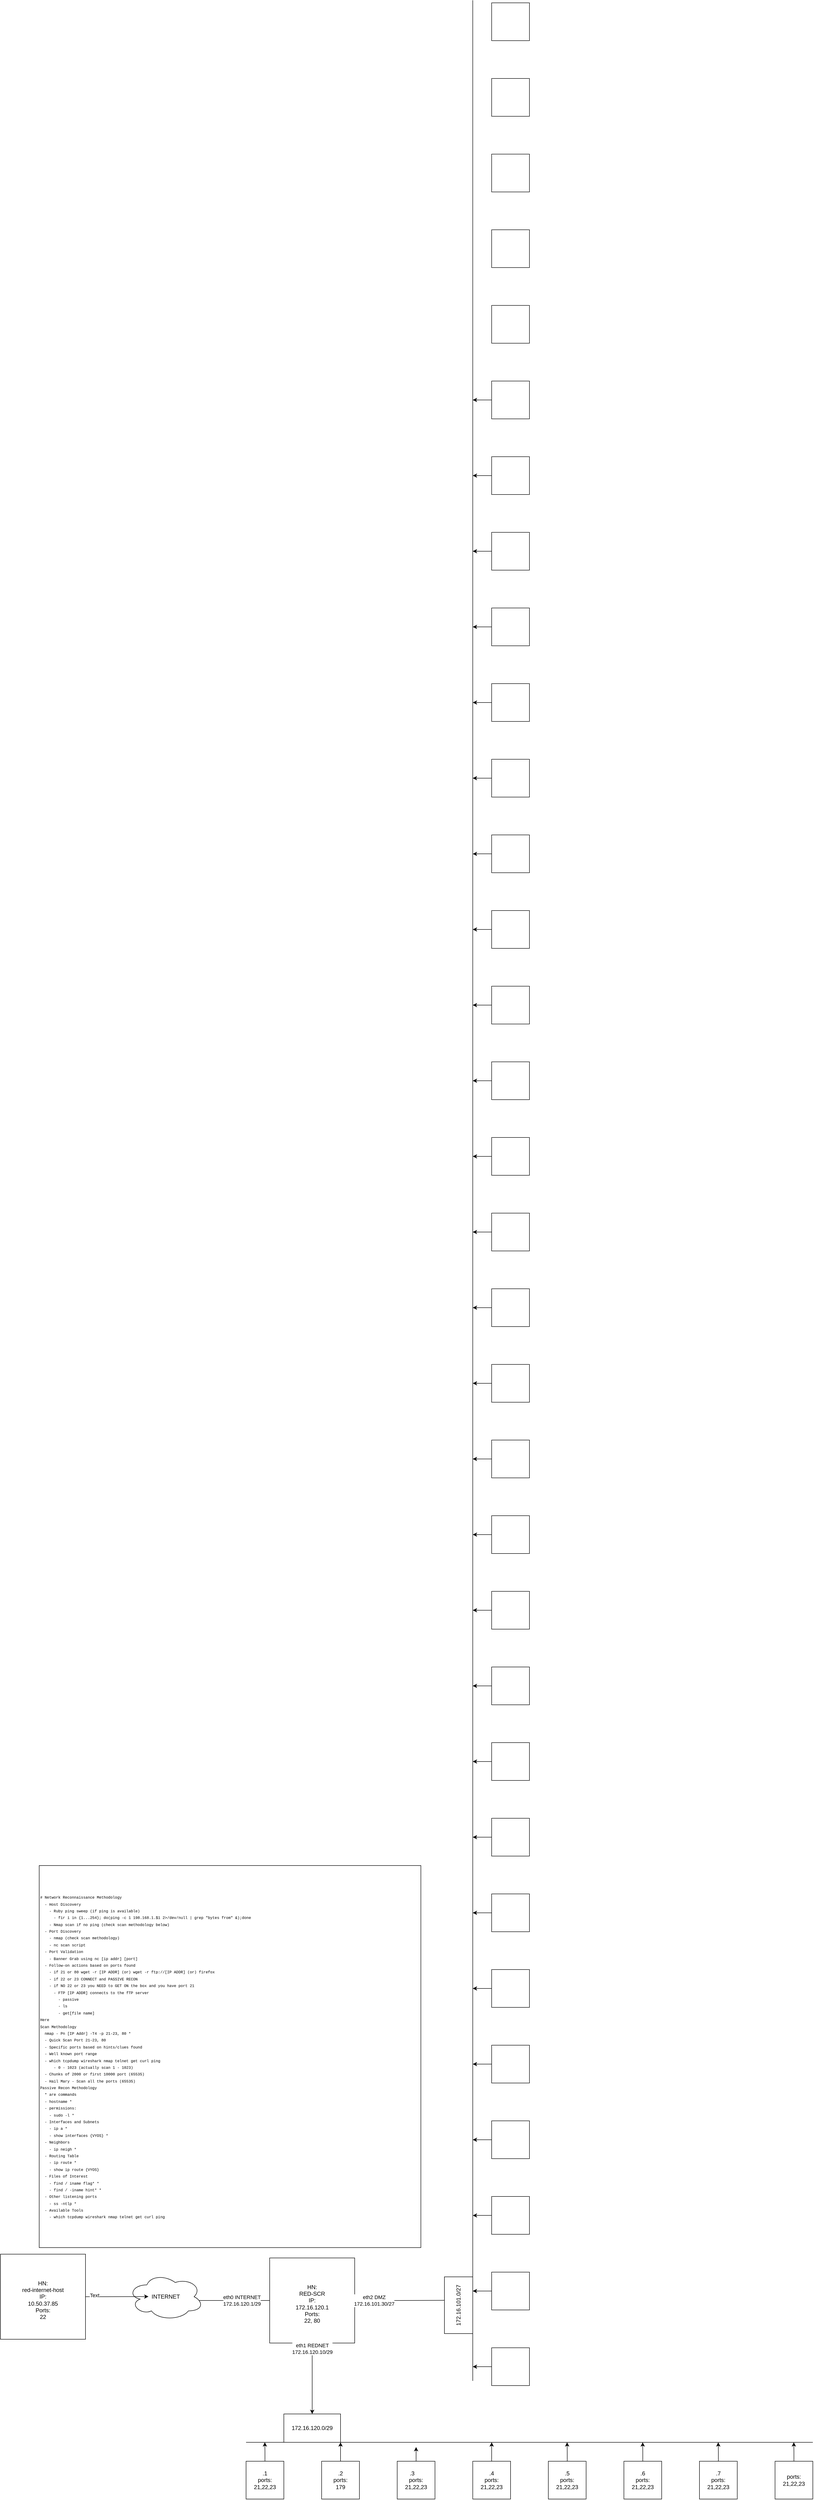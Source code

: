<mxfile version="24.7.8">
  <diagram name="Page-1" id="rmTOHtV_TA2U6pFzi0Pf">
    <mxGraphModel dx="1390" dy="4655" grid="1" gridSize="10" guides="1" tooltips="1" connect="1" arrows="1" fold="1" page="1" pageScale="1" pageWidth="850" pageHeight="1100" math="0" shadow="0">
      <root>
        <mxCell id="0" />
        <mxCell id="1" parent="0" />
        <mxCell id="OrOYCmAvn8XWrXL7sTkk-2" value="&lt;pre&gt;&lt;font style=&quot;font-size: 8px;&quot; face=&quot;Courier New&quot;&gt;&lt;br&gt;# Network Reconnaissance Methodology&lt;br&gt;&amp;nbsp; - Host Discovery&lt;br&gt;&amp;nbsp; &amp;nbsp; - Ruby ping sweep (if ping is available)&lt;br&gt;&amp;nbsp; &amp;nbsp; &amp;nbsp; - fir i in {1...254}; do(ping -c 1 198.168.1.$1 2&amp;gt;/dev/null | grep &quot;bytes from&quot; &amp;amp;);done&lt;br&gt;&amp;nbsp; &amp;nbsp; - Nmap scan if no ping (check scan methodology below)&amp;nbsp;&lt;br&gt;&amp;nbsp; - Port Discovery&lt;br&gt;&amp;nbsp; &amp;nbsp; - nmap (check scan methodology)&lt;br&gt;&amp;nbsp; &amp;nbsp; - nc scan script&lt;br&gt;&amp;nbsp; - Port Validation&lt;br&gt;&amp;nbsp; &amp;nbsp; - Banner Grab using nc [ip addr] [port]&lt;br&gt;&amp;nbsp; - Follow-on actions based on ports found&lt;br&gt;&amp;nbsp; &amp;nbsp; - if 21 or 80 wget -r [IP ADDR] (or) wget -r ftp://[IP ADDR] (or) firefox&lt;br&gt;&amp;nbsp; &amp;nbsp; - if 22 or 23 CONNECT and PASSIVE RECON&lt;br&gt;&amp;nbsp; &amp;nbsp; - if NO 22 or 23 you NEED to GET ON the box and you have port 21&lt;br&gt;&amp;nbsp; &amp;nbsp; &amp;nbsp; - FTP [IP ADDR] connects to the fTP server&lt;br&gt;&amp;nbsp; &amp;nbsp; &amp;nbsp; &amp;nbsp; - passive&lt;br&gt;&amp;nbsp; &amp;nbsp; &amp;nbsp; &amp;nbsp; - ls&lt;br&gt;&amp;nbsp; &amp;nbsp; &amp;nbsp; &amp;nbsp; - get[file name]&lt;br&gt;Here&lt;br&gt;Scan Methodology&lt;br&gt;&amp;nbsp; nmap - Pn [IP Addr] -T4 -p 21-23, 80 *&lt;br&gt;&amp;nbsp; - Quick Scan Port 21-23, 80&lt;br&gt;&amp;nbsp; - Specific ports based on hints/clues found&lt;br&gt;&amp;nbsp; - Well known port range&lt;br&gt;&amp;nbsp; - which tcpdump wireshark nmap telnet get curl ping&amp;nbsp;&lt;br&gt;&amp;nbsp; &amp;nbsp; &amp;nbsp; - 0 - 1023 (actually scan 1 - 1023)&lt;br&gt;&amp;nbsp; - Chunks of 2000 or first 10000 port (65535)&lt;br&gt;&amp;nbsp; - Hail Mary - Scan all the ports (65535)&lt;br&gt;Passive Recon Methodology&lt;br&gt;&amp;nbsp; * are commands&lt;br&gt;&amp;nbsp; - hostname *&lt;br&gt;&amp;nbsp; - permissions:&lt;br&gt;&amp;nbsp; &amp;nbsp; - sudo -l *&lt;br&gt;&amp;nbsp; - Interfaces and Subnets&lt;br&gt;&amp;nbsp; &amp;nbsp; - ip a *&lt;br&gt;&amp;nbsp; &amp;nbsp; - show interfaces {VYOS} *&lt;br&gt;&amp;nbsp; - Neighbors&lt;br&gt;&amp;nbsp; &amp;nbsp; - ip neigh *&lt;br&gt;&amp;nbsp; - Routing Table&lt;br&gt;&amp;nbsp; &amp;nbsp; - ip route *&lt;br&gt;&amp;nbsp; &amp;nbsp; - show ip route {VYOS}&lt;br&gt;&amp;nbsp; - Files of Interest&lt;br&gt;&amp;nbsp; &amp;nbsp; - find / iname flag* *&lt;br&gt;&amp;nbsp; &amp;nbsp; - find / -iname hint* *&lt;br&gt;&amp;nbsp; - Other listening ports&lt;br&gt;&amp;nbsp; &amp;nbsp; - ss -ntlp *&lt;br&gt;&amp;nbsp; - Available Tools&lt;br&gt;&amp;nbsp; &amp;nbsp; - which tcpdump wireshark nmap telnet get curl ping&lt;/font&gt;&lt;/pre&gt;&lt;div&gt;&lt;br&gt;&lt;/div&gt;" style="whiteSpace=wrap;html=1;aspect=fixed;align=left;" parent="1" vertex="1">
          <mxGeometry x="42" y="-380" width="808.12" height="808.12" as="geometry" />
        </mxCell>
        <mxCell id="ff9XG5yeoS3sbsgJw9-g-1" value="&lt;div&gt;&lt;br&gt;&lt;/div&gt;HN:&lt;div&gt;red-internet-host&lt;/div&gt;&lt;div&gt;IP:&lt;/div&gt;&lt;div&gt;10.50.37.85&lt;/div&gt;&lt;div&gt;Ports:&lt;/div&gt;&lt;div&gt;22&lt;/div&gt;" style="whiteSpace=wrap;html=1;aspect=fixed;" parent="1" vertex="1">
          <mxGeometry x="-40" y="442" width="180" height="180" as="geometry" />
        </mxCell>
        <mxCell id="iUYskXxzN8QttlJP_fRG-5" style="edgeStyle=orthogonalEdgeStyle;rounded=0;orthogonalLoop=1;jettySize=auto;html=1;exitX=0.875;exitY=0.58;exitDx=0;exitDy=0;exitPerimeter=0;" parent="1" source="F0TTq7hDYTpqZRdbd2E6-1" edge="1">
          <mxGeometry relative="1" as="geometry">
            <mxPoint x="550" y="532" as="targetPoint" />
            <Array as="points">
              <mxPoint x="550" y="540" />
            </Array>
          </mxGeometry>
        </mxCell>
        <mxCell id="iUYskXxzN8QttlJP_fRG-8" value="&lt;div&gt;eth0 INTERNET&lt;/div&gt;&lt;div&gt;172.16.120.1/29&lt;/div&gt;" style="edgeLabel;html=1;align=center;verticalAlign=middle;resizable=0;points=[];" parent="iUYskXxzN8QttlJP_fRG-5" vertex="1" connectable="0">
          <mxGeometry x="0.099" y="-1" relative="1" as="geometry">
            <mxPoint x="-3" y="-1" as="offset" />
          </mxGeometry>
        </mxCell>
        <mxCell id="F0TTq7hDYTpqZRdbd2E6-1" value="INTERNET" style="ellipse;shape=cloud;whiteSpace=wrap;html=1;" parent="1" vertex="1">
          <mxGeometry x="230" y="482" width="160" height="100" as="geometry" />
        </mxCell>
        <mxCell id="iUYskXxzN8QttlJP_fRG-12" style="edgeStyle=orthogonalEdgeStyle;rounded=0;orthogonalLoop=1;jettySize=auto;html=1;" parent="1" source="iUYskXxzN8QttlJP_fRG-25" edge="1">
          <mxGeometry relative="1" as="geometry">
            <mxPoint x="620" y="840" as="targetPoint" />
            <Array as="points">
              <mxPoint x="600" y="840" />
            </Array>
          </mxGeometry>
        </mxCell>
        <mxCell id="iUYskXxzN8QttlJP_fRG-3" value="&lt;div&gt;&lt;br&gt;&lt;/div&gt;HN:&lt;div&gt;RED-SCR&lt;/div&gt;&lt;div&gt;IP:&lt;/div&gt;&lt;div&gt;172.16.120.1&lt;br&gt;&lt;/div&gt;&lt;div&gt;Ports:&lt;/div&gt;&lt;div&gt;22, 80&lt;/div&gt;" style="whiteSpace=wrap;html=1;aspect=fixed;" parent="1" vertex="1">
          <mxGeometry x="530" y="450" width="180" height="180" as="geometry" />
        </mxCell>
        <mxCell id="iUYskXxzN8QttlJP_fRG-15" style="edgeStyle=orthogonalEdgeStyle;rounded=0;orthogonalLoop=1;jettySize=auto;html=1;exitX=1;exitY=0.5;exitDx=0;exitDy=0;entryX=0.271;entryY=0.497;entryDx=0;entryDy=0;entryPerimeter=0;" parent="1" source="ff9XG5yeoS3sbsgJw9-g-1" target="F0TTq7hDYTpqZRdbd2E6-1" edge="1">
          <mxGeometry relative="1" as="geometry" />
        </mxCell>
        <mxCell id="iUYskXxzN8QttlJP_fRG-16" value="Text" style="edgeLabel;html=1;align=center;verticalAlign=middle;resizable=0;points=[];" parent="iUYskXxzN8QttlJP_fRG-15" vertex="1" connectable="0">
          <mxGeometry x="-0.48" y="7" relative="1" as="geometry">
            <mxPoint x="-16" y="4" as="offset" />
          </mxGeometry>
        </mxCell>
        <mxCell id="iUYskXxzN8QttlJP_fRG-21" value="" style="endArrow=none;html=1;rounded=0;" parent="1" edge="1">
          <mxGeometry width="50" height="50" relative="1" as="geometry">
            <mxPoint x="480" y="840" as="sourcePoint" />
            <mxPoint x="1680" y="840" as="targetPoint" />
          </mxGeometry>
        </mxCell>
        <mxCell id="iUYskXxzN8QttlJP_fRG-22" value="" style="endArrow=none;html=1;rounded=0;" parent="1" edge="1">
          <mxGeometry width="50" height="50" relative="1" as="geometry">
            <mxPoint x="960" y="710" as="sourcePoint" />
            <mxPoint x="960" y="-4325.333" as="targetPoint" />
          </mxGeometry>
        </mxCell>
        <mxCell id="iUYskXxzN8QttlJP_fRG-23" value="" style="edgeStyle=orthogonalEdgeStyle;rounded=0;orthogonalLoop=1;jettySize=auto;html=1;" parent="1" source="iUYskXxzN8QttlJP_fRG-3" target="iUYskXxzN8QttlJP_fRG-25" edge="1">
          <mxGeometry relative="1" as="geometry">
            <mxPoint x="620" y="840" as="targetPoint" />
            <mxPoint x="620" y="630" as="sourcePoint" />
          </mxGeometry>
        </mxCell>
        <mxCell id="iUYskXxzN8QttlJP_fRG-24" value="eth1 REDNET&lt;div&gt;172.16.120.10/29&lt;/div&gt;" style="edgeLabel;html=1;align=center;verticalAlign=middle;resizable=0;points=[];" parent="iUYskXxzN8QttlJP_fRG-23" vertex="1" connectable="0">
          <mxGeometry x="-0.841" relative="1" as="geometry">
            <mxPoint as="offset" />
          </mxGeometry>
        </mxCell>
        <mxCell id="iUYskXxzN8QttlJP_fRG-25" value="172.16.120.0/29" style="rounded=0;whiteSpace=wrap;html=1;" parent="1" vertex="1">
          <mxGeometry x="560" y="780" width="120" height="60" as="geometry" />
        </mxCell>
        <mxCell id="iUYskXxzN8QttlJP_fRG-31" value="" style="edgeStyle=orthogonalEdgeStyle;rounded=0;orthogonalLoop=1;jettySize=auto;html=1;entryX=0.587;entryY=0.15;entryDx=0;entryDy=0;entryPerimeter=0;" parent="1" source="iUYskXxzN8QttlJP_fRG-3" target="iUYskXxzN8QttlJP_fRG-26" edge="1">
          <mxGeometry relative="1" as="geometry">
            <mxPoint x="960" y="540" as="targetPoint" />
            <mxPoint x="710" y="540" as="sourcePoint" />
          </mxGeometry>
        </mxCell>
        <mxCell id="iUYskXxzN8QttlJP_fRG-32" value="eth2 DMZ&lt;div&gt;172.16.101.30/27&lt;/div&gt;" style="edgeLabel;html=1;align=center;verticalAlign=middle;resizable=0;points=[];" parent="iUYskXxzN8QttlJP_fRG-31" vertex="1" connectable="0">
          <mxGeometry x="-0.69" relative="1" as="geometry">
            <mxPoint x="10" as="offset" />
          </mxGeometry>
        </mxCell>
        <mxCell id="iUYskXxzN8QttlJP_fRG-26" value="172.16.101.0/27" style="rounded=0;whiteSpace=wrap;html=1;rotation=-90;" parent="1" vertex="1">
          <mxGeometry x="870" y="520" width="120" height="60" as="geometry" />
        </mxCell>
        <mxCell id="iUYskXxzN8QttlJP_fRG-57" style="edgeStyle=orthogonalEdgeStyle;rounded=0;orthogonalLoop=1;jettySize=auto;html=1;exitX=0.5;exitY=0;exitDx=0;exitDy=0;" parent="1" source="iUYskXxzN8QttlJP_fRG-42" edge="1">
          <mxGeometry relative="1" as="geometry">
            <mxPoint x="519.714" y="840" as="targetPoint" />
          </mxGeometry>
        </mxCell>
        <mxCell id="iUYskXxzN8QttlJP_fRG-42" value="&lt;div&gt;.1&lt;/div&gt;ports:&lt;div&gt;21,22,23&lt;/div&gt;" style="whiteSpace=wrap;html=1;aspect=fixed;" parent="1" vertex="1">
          <mxGeometry x="480" y="880" width="80" height="80" as="geometry" />
        </mxCell>
        <mxCell id="iUYskXxzN8QttlJP_fRG-56" style="edgeStyle=orthogonalEdgeStyle;rounded=0;orthogonalLoop=1;jettySize=auto;html=1;exitX=0.5;exitY=0;exitDx=0;exitDy=0;entryX=1;entryY=1;entryDx=0;entryDy=0;" parent="1" source="iUYskXxzN8QttlJP_fRG-43" target="iUYskXxzN8QttlJP_fRG-25" edge="1">
          <mxGeometry relative="1" as="geometry" />
        </mxCell>
        <mxCell id="iUYskXxzN8QttlJP_fRG-43" value="&lt;div&gt;.2&lt;/div&gt;ports:&lt;div&gt;179&lt;/div&gt;" style="whiteSpace=wrap;html=1;aspect=fixed;" parent="1" vertex="1">
          <mxGeometry x="640" y="880" width="80" height="80" as="geometry" />
        </mxCell>
        <mxCell id="iUYskXxzN8QttlJP_fRG-55" style="edgeStyle=orthogonalEdgeStyle;rounded=0;orthogonalLoop=1;jettySize=auto;html=1;exitX=0.5;exitY=0;exitDx=0;exitDy=0;" parent="1" source="iUYskXxzN8QttlJP_fRG-44" edge="1">
          <mxGeometry relative="1" as="geometry">
            <mxPoint x="840" y="850" as="targetPoint" />
          </mxGeometry>
        </mxCell>
        <mxCell id="iUYskXxzN8QttlJP_fRG-44" value="&lt;div&gt;.3&lt;span style=&quot;white-space: pre;&quot;&gt;&#x9;&lt;/span&gt;&lt;/div&gt;ports:&lt;div&gt;21,22,23&lt;/div&gt;" style="whiteSpace=wrap;html=1;aspect=fixed;" parent="1" vertex="1">
          <mxGeometry x="800" y="880" width="80" height="80" as="geometry" />
        </mxCell>
        <mxCell id="iUYskXxzN8QttlJP_fRG-52" style="edgeStyle=orthogonalEdgeStyle;rounded=0;orthogonalLoop=1;jettySize=auto;html=1;exitX=0.5;exitY=0;exitDx=0;exitDy=0;" parent="1" source="iUYskXxzN8QttlJP_fRG-45" edge="1">
          <mxGeometry relative="1" as="geometry">
            <mxPoint x="1319.714" y="840" as="targetPoint" />
          </mxGeometry>
        </mxCell>
        <mxCell id="iUYskXxzN8QttlJP_fRG-45" value="&lt;div&gt;.6&lt;/div&gt;ports:&lt;div&gt;21,22,23&lt;/div&gt;" style="whiteSpace=wrap;html=1;aspect=fixed;" parent="1" vertex="1">
          <mxGeometry x="1280" y="880" width="80" height="80" as="geometry" />
        </mxCell>
        <mxCell id="iUYskXxzN8QttlJP_fRG-53" style="edgeStyle=orthogonalEdgeStyle;rounded=0;orthogonalLoop=1;jettySize=auto;html=1;exitX=0.5;exitY=0;exitDx=0;exitDy=0;" parent="1" source="iUYskXxzN8QttlJP_fRG-46" edge="1">
          <mxGeometry relative="1" as="geometry">
            <mxPoint x="1159.714" y="840" as="targetPoint" />
          </mxGeometry>
        </mxCell>
        <mxCell id="iUYskXxzN8QttlJP_fRG-46" value="&lt;div&gt;.5&lt;/div&gt;ports:&lt;div&gt;21,22,23&lt;/div&gt;" style="whiteSpace=wrap;html=1;aspect=fixed;" parent="1" vertex="1">
          <mxGeometry x="1120" y="880" width="80" height="80" as="geometry" />
        </mxCell>
        <mxCell id="iUYskXxzN8QttlJP_fRG-54" style="edgeStyle=orthogonalEdgeStyle;rounded=0;orthogonalLoop=1;jettySize=auto;html=1;exitX=0.5;exitY=0;exitDx=0;exitDy=0;" parent="1" source="iUYskXxzN8QttlJP_fRG-47" edge="1">
          <mxGeometry relative="1" as="geometry">
            <mxPoint x="1000" y="840" as="targetPoint" />
          </mxGeometry>
        </mxCell>
        <mxCell id="iUYskXxzN8QttlJP_fRG-47" value="&lt;div&gt;.4&lt;/div&gt;ports:&lt;div&gt;21,22,23&lt;/div&gt;" style="whiteSpace=wrap;html=1;aspect=fixed;" parent="1" vertex="1">
          <mxGeometry x="960" y="880" width="80" height="80" as="geometry" />
        </mxCell>
        <mxCell id="iUYskXxzN8QttlJP_fRG-50" style="edgeStyle=orthogonalEdgeStyle;rounded=0;orthogonalLoop=1;jettySize=auto;html=1;exitX=0.5;exitY=0;exitDx=0;exitDy=0;" parent="1" source="iUYskXxzN8QttlJP_fRG-48" edge="1">
          <mxGeometry relative="1" as="geometry">
            <mxPoint x="1639.714" y="840" as="targetPoint" />
          </mxGeometry>
        </mxCell>
        <mxCell id="iUYskXxzN8QttlJP_fRG-48" value="ports:&lt;div&gt;21,22,23&lt;/div&gt;" style="whiteSpace=wrap;html=1;aspect=fixed;" parent="1" vertex="1">
          <mxGeometry x="1600" y="880" width="80" height="80" as="geometry" />
        </mxCell>
        <mxCell id="iUYskXxzN8QttlJP_fRG-51" style="edgeStyle=orthogonalEdgeStyle;rounded=0;orthogonalLoop=1;jettySize=auto;html=1;exitX=0.5;exitY=0;exitDx=0;exitDy=0;" parent="1" source="iUYskXxzN8QttlJP_fRG-49" edge="1">
          <mxGeometry relative="1" as="geometry">
            <mxPoint x="1479.714" y="840" as="targetPoint" />
          </mxGeometry>
        </mxCell>
        <mxCell id="iUYskXxzN8QttlJP_fRG-49" value="&lt;div&gt;.7&lt;/div&gt;ports:&lt;div&gt;21,22,23&lt;/div&gt;" style="whiteSpace=wrap;html=1;aspect=fixed;" parent="1" vertex="1">
          <mxGeometry x="1440" y="880" width="80" height="80" as="geometry" />
        </mxCell>
        <mxCell id="bfKzPdIwmhbEXRQ9fWQ_-42" style="edgeStyle=orthogonalEdgeStyle;rounded=0;orthogonalLoop=1;jettySize=auto;html=1;" edge="1" parent="1" source="bfKzPdIwmhbEXRQ9fWQ_-1">
          <mxGeometry relative="1" as="geometry">
            <mxPoint x="960" y="680" as="targetPoint" />
          </mxGeometry>
        </mxCell>
        <mxCell id="bfKzPdIwmhbEXRQ9fWQ_-1" value="" style="whiteSpace=wrap;html=1;aspect=fixed;" vertex="1" parent="1">
          <mxGeometry x="1000" y="640" width="80" height="80" as="geometry" />
        </mxCell>
        <mxCell id="bfKzPdIwmhbEXRQ9fWQ_-43" style="edgeStyle=orthogonalEdgeStyle;rounded=0;orthogonalLoop=1;jettySize=auto;html=1;entryX=0.75;entryY=1;entryDx=0;entryDy=0;" edge="1" parent="1" source="bfKzPdIwmhbEXRQ9fWQ_-2" target="iUYskXxzN8QttlJP_fRG-26">
          <mxGeometry relative="1" as="geometry" />
        </mxCell>
        <mxCell id="bfKzPdIwmhbEXRQ9fWQ_-2" value="" style="whiteSpace=wrap;html=1;aspect=fixed;" vertex="1" parent="1">
          <mxGeometry x="1000" y="480" width="80" height="80" as="geometry" />
        </mxCell>
        <mxCell id="bfKzPdIwmhbEXRQ9fWQ_-44" style="edgeStyle=orthogonalEdgeStyle;rounded=0;orthogonalLoop=1;jettySize=auto;html=1;exitX=0;exitY=0.5;exitDx=0;exitDy=0;" edge="1" parent="1" source="bfKzPdIwmhbEXRQ9fWQ_-3">
          <mxGeometry relative="1" as="geometry">
            <mxPoint x="960" y="360.161" as="targetPoint" />
          </mxGeometry>
        </mxCell>
        <mxCell id="bfKzPdIwmhbEXRQ9fWQ_-3" value="" style="whiteSpace=wrap;html=1;aspect=fixed;" vertex="1" parent="1">
          <mxGeometry x="1000" y="320" width="80" height="80" as="geometry" />
        </mxCell>
        <mxCell id="bfKzPdIwmhbEXRQ9fWQ_-45" style="edgeStyle=orthogonalEdgeStyle;rounded=0;orthogonalLoop=1;jettySize=auto;html=1;" edge="1" parent="1" source="bfKzPdIwmhbEXRQ9fWQ_-4">
          <mxGeometry relative="1" as="geometry">
            <mxPoint x="960" y="200" as="targetPoint" />
          </mxGeometry>
        </mxCell>
        <mxCell id="bfKzPdIwmhbEXRQ9fWQ_-4" value="" style="whiteSpace=wrap;html=1;aspect=fixed;" vertex="1" parent="1">
          <mxGeometry x="1000" y="160" width="80" height="80" as="geometry" />
        </mxCell>
        <mxCell id="bfKzPdIwmhbEXRQ9fWQ_-46" style="edgeStyle=orthogonalEdgeStyle;rounded=0;orthogonalLoop=1;jettySize=auto;html=1;" edge="1" parent="1" source="bfKzPdIwmhbEXRQ9fWQ_-5">
          <mxGeometry relative="1" as="geometry">
            <mxPoint x="960" y="40" as="targetPoint" />
          </mxGeometry>
        </mxCell>
        <mxCell id="bfKzPdIwmhbEXRQ9fWQ_-5" value="" style="whiteSpace=wrap;html=1;aspect=fixed;" vertex="1" parent="1">
          <mxGeometry x="1000" width="80" height="80" as="geometry" />
        </mxCell>
        <mxCell id="bfKzPdIwmhbEXRQ9fWQ_-47" style="edgeStyle=orthogonalEdgeStyle;rounded=0;orthogonalLoop=1;jettySize=auto;html=1;" edge="1" parent="1" source="bfKzPdIwmhbEXRQ9fWQ_-6">
          <mxGeometry relative="1" as="geometry">
            <mxPoint x="960" y="-120" as="targetPoint" />
          </mxGeometry>
        </mxCell>
        <mxCell id="bfKzPdIwmhbEXRQ9fWQ_-6" value="" style="whiteSpace=wrap;html=1;aspect=fixed;" vertex="1" parent="1">
          <mxGeometry x="1000" y="-160" width="80" height="80" as="geometry" />
        </mxCell>
        <mxCell id="bfKzPdIwmhbEXRQ9fWQ_-48" style="edgeStyle=orthogonalEdgeStyle;rounded=0;orthogonalLoop=1;jettySize=auto;html=1;" edge="1" parent="1" source="bfKzPdIwmhbEXRQ9fWQ_-7">
          <mxGeometry relative="1" as="geometry">
            <mxPoint x="960" y="-280" as="targetPoint" />
          </mxGeometry>
        </mxCell>
        <mxCell id="bfKzPdIwmhbEXRQ9fWQ_-7" value="" style="whiteSpace=wrap;html=1;aspect=fixed;" vertex="1" parent="1">
          <mxGeometry x="1000" y="-320" width="80" height="80" as="geometry" />
        </mxCell>
        <mxCell id="bfKzPdIwmhbEXRQ9fWQ_-49" style="edgeStyle=orthogonalEdgeStyle;rounded=0;orthogonalLoop=1;jettySize=auto;html=1;" edge="1" parent="1" source="bfKzPdIwmhbEXRQ9fWQ_-8">
          <mxGeometry relative="1" as="geometry">
            <mxPoint x="960" y="-440" as="targetPoint" />
          </mxGeometry>
        </mxCell>
        <mxCell id="bfKzPdIwmhbEXRQ9fWQ_-8" value="" style="whiteSpace=wrap;html=1;aspect=fixed;" vertex="1" parent="1">
          <mxGeometry x="1000" y="-480" width="80" height="80" as="geometry" />
        </mxCell>
        <mxCell id="bfKzPdIwmhbEXRQ9fWQ_-50" style="edgeStyle=orthogonalEdgeStyle;rounded=0;orthogonalLoop=1;jettySize=auto;html=1;" edge="1" parent="1" source="bfKzPdIwmhbEXRQ9fWQ_-9">
          <mxGeometry relative="1" as="geometry">
            <mxPoint x="960" y="-600" as="targetPoint" />
          </mxGeometry>
        </mxCell>
        <mxCell id="bfKzPdIwmhbEXRQ9fWQ_-9" value="" style="whiteSpace=wrap;html=1;aspect=fixed;" vertex="1" parent="1">
          <mxGeometry x="1000" y="-640" width="80" height="80" as="geometry" />
        </mxCell>
        <mxCell id="bfKzPdIwmhbEXRQ9fWQ_-51" style="edgeStyle=orthogonalEdgeStyle;rounded=0;orthogonalLoop=1;jettySize=auto;html=1;" edge="1" parent="1" source="bfKzPdIwmhbEXRQ9fWQ_-10">
          <mxGeometry relative="1" as="geometry">
            <mxPoint x="960" y="-760" as="targetPoint" />
          </mxGeometry>
        </mxCell>
        <mxCell id="bfKzPdIwmhbEXRQ9fWQ_-10" value="" style="whiteSpace=wrap;html=1;aspect=fixed;" vertex="1" parent="1">
          <mxGeometry x="1000" y="-800" width="80" height="80" as="geometry" />
        </mxCell>
        <mxCell id="bfKzPdIwmhbEXRQ9fWQ_-11" value="" style="whiteSpace=wrap;html=1;aspect=fixed;" vertex="1" parent="1">
          <mxGeometry x="1000" y="-4320" width="80" height="80" as="geometry" />
        </mxCell>
        <mxCell id="bfKzPdIwmhbEXRQ9fWQ_-61" style="edgeStyle=orthogonalEdgeStyle;rounded=0;orthogonalLoop=1;jettySize=auto;html=1;" edge="1" parent="1" source="bfKzPdIwmhbEXRQ9fWQ_-12">
          <mxGeometry relative="1" as="geometry">
            <mxPoint x="960" y="-2360" as="targetPoint" />
          </mxGeometry>
        </mxCell>
        <mxCell id="bfKzPdIwmhbEXRQ9fWQ_-12" value="&amp;nbsp;" style="whiteSpace=wrap;html=1;aspect=fixed;" vertex="1" parent="1">
          <mxGeometry x="1000" y="-2400" width="80" height="80" as="geometry" />
        </mxCell>
        <mxCell id="bfKzPdIwmhbEXRQ9fWQ_-55" style="edgeStyle=orthogonalEdgeStyle;rounded=0;orthogonalLoop=1;jettySize=auto;html=1;" edge="1" parent="1" source="bfKzPdIwmhbEXRQ9fWQ_-13">
          <mxGeometry relative="1" as="geometry">
            <mxPoint x="960" y="-1400" as="targetPoint" />
          </mxGeometry>
        </mxCell>
        <mxCell id="bfKzPdIwmhbEXRQ9fWQ_-13" value="" style="whiteSpace=wrap;html=1;aspect=fixed;" vertex="1" parent="1">
          <mxGeometry x="1000" y="-1440" width="80" height="80" as="geometry" />
        </mxCell>
        <mxCell id="bfKzPdIwmhbEXRQ9fWQ_-58" style="edgeStyle=orthogonalEdgeStyle;rounded=0;orthogonalLoop=1;jettySize=auto;html=1;" edge="1" parent="1" source="bfKzPdIwmhbEXRQ9fWQ_-14">
          <mxGeometry relative="1" as="geometry">
            <mxPoint x="960" y="-1880" as="targetPoint" />
          </mxGeometry>
        </mxCell>
        <mxCell id="bfKzPdIwmhbEXRQ9fWQ_-14" value="" style="whiteSpace=wrap;html=1;aspect=fixed;" vertex="1" parent="1">
          <mxGeometry x="1000" y="-1920" width="80" height="80" as="geometry" />
        </mxCell>
        <mxCell id="bfKzPdIwmhbEXRQ9fWQ_-62" style="edgeStyle=orthogonalEdgeStyle;rounded=0;orthogonalLoop=1;jettySize=auto;html=1;exitX=0;exitY=0.5;exitDx=0;exitDy=0;" edge="1" parent="1" source="bfKzPdIwmhbEXRQ9fWQ_-15">
          <mxGeometry relative="1" as="geometry">
            <mxPoint x="960" y="-2519.839" as="targetPoint" />
          </mxGeometry>
        </mxCell>
        <mxCell id="bfKzPdIwmhbEXRQ9fWQ_-15" value="" style="whiteSpace=wrap;html=1;aspect=fixed;" vertex="1" parent="1">
          <mxGeometry x="1000" y="-2560" width="80" height="80" as="geometry" />
        </mxCell>
        <mxCell id="bfKzPdIwmhbEXRQ9fWQ_-52" style="edgeStyle=orthogonalEdgeStyle;rounded=0;orthogonalLoop=1;jettySize=auto;html=1;" edge="1" parent="1" source="bfKzPdIwmhbEXRQ9fWQ_-16">
          <mxGeometry relative="1" as="geometry">
            <mxPoint x="960" y="-920" as="targetPoint" />
          </mxGeometry>
        </mxCell>
        <mxCell id="bfKzPdIwmhbEXRQ9fWQ_-16" value="" style="whiteSpace=wrap;html=1;aspect=fixed;" vertex="1" parent="1">
          <mxGeometry x="1000" y="-960" width="80" height="80" as="geometry" />
        </mxCell>
        <mxCell id="bfKzPdIwmhbEXRQ9fWQ_-64" style="edgeStyle=orthogonalEdgeStyle;rounded=0;orthogonalLoop=1;jettySize=auto;html=1;" edge="1" parent="1" source="bfKzPdIwmhbEXRQ9fWQ_-17">
          <mxGeometry relative="1" as="geometry">
            <mxPoint x="960" y="-2840" as="targetPoint" />
          </mxGeometry>
        </mxCell>
        <mxCell id="bfKzPdIwmhbEXRQ9fWQ_-17" value="" style="whiteSpace=wrap;html=1;aspect=fixed;" vertex="1" parent="1">
          <mxGeometry x="1000" y="-2880" width="80" height="80" as="geometry" />
        </mxCell>
        <mxCell id="bfKzPdIwmhbEXRQ9fWQ_-18" value="" style="whiteSpace=wrap;html=1;aspect=fixed;" vertex="1" parent="1">
          <mxGeometry x="1000" y="-3840" width="80" height="80" as="geometry" />
        </mxCell>
        <mxCell id="bfKzPdIwmhbEXRQ9fWQ_-19" value="" style="whiteSpace=wrap;html=1;aspect=fixed;" vertex="1" parent="1">
          <mxGeometry x="1000" y="-4160" width="80" height="80" as="geometry" />
        </mxCell>
        <mxCell id="bfKzPdIwmhbEXRQ9fWQ_-56" style="edgeStyle=orthogonalEdgeStyle;rounded=0;orthogonalLoop=1;jettySize=auto;html=1;" edge="1" parent="1" source="bfKzPdIwmhbEXRQ9fWQ_-20">
          <mxGeometry relative="1" as="geometry">
            <mxPoint x="960" y="-1560" as="targetPoint" />
          </mxGeometry>
        </mxCell>
        <mxCell id="bfKzPdIwmhbEXRQ9fWQ_-20" value="" style="whiteSpace=wrap;html=1;aspect=fixed;" vertex="1" parent="1">
          <mxGeometry x="1000" y="-1600" width="80" height="80" as="geometry" />
        </mxCell>
        <mxCell id="bfKzPdIwmhbEXRQ9fWQ_-68" style="edgeStyle=orthogonalEdgeStyle;rounded=0;orthogonalLoop=1;jettySize=auto;html=1;" edge="1" parent="1" source="bfKzPdIwmhbEXRQ9fWQ_-21">
          <mxGeometry relative="1" as="geometry">
            <mxPoint x="960" y="-3480" as="targetPoint" />
          </mxGeometry>
        </mxCell>
        <mxCell id="bfKzPdIwmhbEXRQ9fWQ_-21" value="" style="whiteSpace=wrap;html=1;aspect=fixed;" vertex="1" parent="1">
          <mxGeometry x="1000" y="-3520" width="80" height="80" as="geometry" />
        </mxCell>
        <mxCell id="bfKzPdIwmhbEXRQ9fWQ_-67" style="edgeStyle=orthogonalEdgeStyle;rounded=0;orthogonalLoop=1;jettySize=auto;html=1;" edge="1" parent="1" source="bfKzPdIwmhbEXRQ9fWQ_-22">
          <mxGeometry relative="1" as="geometry">
            <mxPoint x="960" y="-3320" as="targetPoint" />
          </mxGeometry>
        </mxCell>
        <mxCell id="bfKzPdIwmhbEXRQ9fWQ_-22" value="" style="whiteSpace=wrap;html=1;aspect=fixed;" vertex="1" parent="1">
          <mxGeometry x="1000" y="-3360" width="80" height="80" as="geometry" />
        </mxCell>
        <mxCell id="bfKzPdIwmhbEXRQ9fWQ_-65" style="edgeStyle=orthogonalEdgeStyle;rounded=0;orthogonalLoop=1;jettySize=auto;html=1;" edge="1" parent="1" source="bfKzPdIwmhbEXRQ9fWQ_-23">
          <mxGeometry relative="1" as="geometry">
            <mxPoint x="960" y="-3000" as="targetPoint" />
          </mxGeometry>
        </mxCell>
        <mxCell id="bfKzPdIwmhbEXRQ9fWQ_-23" value="" style="whiteSpace=wrap;html=1;aspect=fixed;" vertex="1" parent="1">
          <mxGeometry x="1000" y="-3040" width="80" height="80" as="geometry" />
        </mxCell>
        <mxCell id="bfKzPdIwmhbEXRQ9fWQ_-57" style="edgeStyle=orthogonalEdgeStyle;rounded=0;orthogonalLoop=1;jettySize=auto;html=1;" edge="1" parent="1" source="bfKzPdIwmhbEXRQ9fWQ_-24">
          <mxGeometry relative="1" as="geometry">
            <mxPoint x="960" y="-1720" as="targetPoint" />
          </mxGeometry>
        </mxCell>
        <mxCell id="bfKzPdIwmhbEXRQ9fWQ_-24" value="" style="whiteSpace=wrap;html=1;aspect=fixed;" vertex="1" parent="1">
          <mxGeometry x="1000" y="-1760" width="80" height="80" as="geometry" />
        </mxCell>
        <mxCell id="bfKzPdIwmhbEXRQ9fWQ_-25" value="" style="whiteSpace=wrap;html=1;aspect=fixed;" vertex="1" parent="1">
          <mxGeometry x="1000" y="-3680" width="80" height="80" as="geometry" />
        </mxCell>
        <mxCell id="bfKzPdIwmhbEXRQ9fWQ_-54" style="edgeStyle=orthogonalEdgeStyle;rounded=0;orthogonalLoop=1;jettySize=auto;html=1;" edge="1" parent="1" source="bfKzPdIwmhbEXRQ9fWQ_-26">
          <mxGeometry relative="1" as="geometry">
            <mxPoint x="960" y="-1240" as="targetPoint" />
          </mxGeometry>
        </mxCell>
        <mxCell id="bfKzPdIwmhbEXRQ9fWQ_-26" value="" style="whiteSpace=wrap;html=1;aspect=fixed;" vertex="1" parent="1">
          <mxGeometry x="1000" y="-1280" width="80" height="80" as="geometry" />
        </mxCell>
        <mxCell id="bfKzPdIwmhbEXRQ9fWQ_-60" style="edgeStyle=orthogonalEdgeStyle;rounded=0;orthogonalLoop=1;jettySize=auto;html=1;" edge="1" parent="1" source="bfKzPdIwmhbEXRQ9fWQ_-27">
          <mxGeometry relative="1" as="geometry">
            <mxPoint x="960" y="-2200" as="targetPoint" />
          </mxGeometry>
        </mxCell>
        <mxCell id="bfKzPdIwmhbEXRQ9fWQ_-27" value="" style="whiteSpace=wrap;html=1;aspect=fixed;" vertex="1" parent="1">
          <mxGeometry x="1000" y="-2240" width="80" height="80" as="geometry" />
        </mxCell>
        <mxCell id="bfKzPdIwmhbEXRQ9fWQ_-63" style="edgeStyle=orthogonalEdgeStyle;rounded=0;orthogonalLoop=1;jettySize=auto;html=1;" edge="1" parent="1" source="bfKzPdIwmhbEXRQ9fWQ_-28">
          <mxGeometry relative="1" as="geometry">
            <mxPoint x="960" y="-2680" as="targetPoint" />
          </mxGeometry>
        </mxCell>
        <mxCell id="bfKzPdIwmhbEXRQ9fWQ_-28" value="" style="whiteSpace=wrap;html=1;aspect=fixed;" vertex="1" parent="1">
          <mxGeometry x="1000" y="-2720" width="80" height="80" as="geometry" />
        </mxCell>
        <mxCell id="bfKzPdIwmhbEXRQ9fWQ_-59" style="edgeStyle=orthogonalEdgeStyle;rounded=0;orthogonalLoop=1;jettySize=auto;html=1;" edge="1" parent="1" source="bfKzPdIwmhbEXRQ9fWQ_-29">
          <mxGeometry relative="1" as="geometry">
            <mxPoint x="960" y="-2040" as="targetPoint" />
          </mxGeometry>
        </mxCell>
        <mxCell id="bfKzPdIwmhbEXRQ9fWQ_-29" value="" style="whiteSpace=wrap;html=1;aspect=fixed;" vertex="1" parent="1">
          <mxGeometry x="1000" y="-2080" width="80" height="80" as="geometry" />
        </mxCell>
        <mxCell id="bfKzPdIwmhbEXRQ9fWQ_-66" style="edgeStyle=orthogonalEdgeStyle;rounded=0;orthogonalLoop=1;jettySize=auto;html=1;" edge="1" parent="1" source="bfKzPdIwmhbEXRQ9fWQ_-30">
          <mxGeometry relative="1" as="geometry">
            <mxPoint x="960" y="-3160" as="targetPoint" />
          </mxGeometry>
        </mxCell>
        <mxCell id="bfKzPdIwmhbEXRQ9fWQ_-30" value="" style="whiteSpace=wrap;html=1;aspect=fixed;" vertex="1" parent="1">
          <mxGeometry x="1000" y="-3200" width="80" height="80" as="geometry" />
        </mxCell>
        <mxCell id="bfKzPdIwmhbEXRQ9fWQ_-53" style="edgeStyle=orthogonalEdgeStyle;rounded=0;orthogonalLoop=1;jettySize=auto;html=1;" edge="1" parent="1" source="bfKzPdIwmhbEXRQ9fWQ_-31">
          <mxGeometry relative="1" as="geometry">
            <mxPoint x="960" y="-1080" as="targetPoint" />
          </mxGeometry>
        </mxCell>
        <mxCell id="bfKzPdIwmhbEXRQ9fWQ_-31" value="" style="whiteSpace=wrap;html=1;aspect=fixed;" vertex="1" parent="1">
          <mxGeometry x="1000" y="-1120" width="80" height="80" as="geometry" />
        </mxCell>
        <mxCell id="bfKzPdIwmhbEXRQ9fWQ_-32" value="" style="whiteSpace=wrap;html=1;aspect=fixed;" vertex="1" parent="1">
          <mxGeometry x="1000" y="-4000" width="80" height="80" as="geometry" />
        </mxCell>
      </root>
    </mxGraphModel>
  </diagram>
</mxfile>
